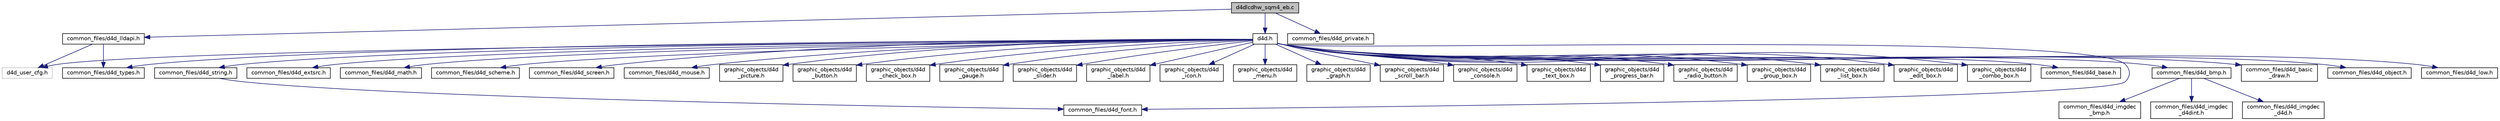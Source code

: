 digraph "d4dlcdhw_sqm4_eb.c"
{
  edge [fontname="Helvetica",fontsize="10",labelfontname="Helvetica",labelfontsize="10"];
  node [fontname="Helvetica",fontsize="10",shape=record];
  Node1 [label="d4dlcdhw_sqm4_eb.c",height=0.2,width=0.4,color="black", fillcolor="grey75", style="filled" fontcolor="black"];
  Node1 -> Node2 [color="midnightblue",fontsize="10",style="solid",fontname="Helvetica"];
  Node2 [label="d4d.h",height=0.2,width=0.4,color="black", fillcolor="white", style="filled",URL="$d4d_8h.html",tooltip="D4D Driver main header file. "];
  Node2 -> Node3 [color="midnightblue",fontsize="10",style="solid",fontname="Helvetica"];
  Node3 [label="d4d_user_cfg.h",height=0.2,width=0.4,color="grey75", fillcolor="white", style="filled"];
  Node2 -> Node4 [color="midnightblue",fontsize="10",style="solid",fontname="Helvetica"];
  Node4 [label="common_files/d4d_types.h",height=0.2,width=0.4,color="black", fillcolor="white", style="filled",URL="$d4d__types_8h.html",tooltip="D4D Driver global types header file. "];
  Node2 -> Node5 [color="midnightblue",fontsize="10",style="solid",fontname="Helvetica"];
  Node5 [label="common_files/d4d_base.h",height=0.2,width=0.4,color="black", fillcolor="white", style="filled",URL="$d4d__base_8h.html",tooltip="D4D Driver core and base functions header file. "];
  Node2 -> Node6 [color="midnightblue",fontsize="10",style="solid",fontname="Helvetica"];
  Node6 [label="common_files/d4d_string.h",height=0.2,width=0.4,color="black", fillcolor="white", style="filled",URL="$d4d__string_8h.html",tooltip="D4D Driver strings header file. "];
  Node6 -> Node7 [color="midnightblue",fontsize="10",style="solid",fontname="Helvetica"];
  Node7 [label="common_files/d4d_font.h",height=0.2,width=0.4,color="black", fillcolor="white", style="filled",URL="$d4d__font_8h.html",tooltip="D4D Driver fonts header file. "];
  Node2 -> Node8 [color="midnightblue",fontsize="10",style="solid",fontname="Helvetica"];
  Node8 [label="common_files/d4d_basic\l_draw.h",height=0.2,width=0.4,color="black", fillcolor="white", style="filled",URL="$d4d__basic__draw_8h.html",tooltip="D4D Driver core and base functions header file. "];
  Node2 -> Node9 [color="midnightblue",fontsize="10",style="solid",fontname="Helvetica"];
  Node9 [label="common_files/d4d_object.h",height=0.2,width=0.4,color="black", fillcolor="white", style="filled",URL="$d4d__object_8h.html",tooltip="D4D Driver object functions header file. "];
  Node2 -> Node10 [color="midnightblue",fontsize="10",style="solid",fontname="Helvetica"];
  Node10 [label="common_files/d4d_low.h",height=0.2,width=0.4,color="black", fillcolor="white", style="filled",URL="$d4d__low_8h.html",tooltip="D4D driver low level graphic function header file. "];
  Node2 -> Node11 [color="midnightblue",fontsize="10",style="solid",fontname="Helvetica"];
  Node11 [label="common_files/d4d_bmp.h",height=0.2,width=0.4,color="black", fillcolor="white", style="filled",URL="$d4d__bmp_8h.html",tooltip="D4D driver bmp decoder header file. "];
  Node11 -> Node12 [color="midnightblue",fontsize="10",style="solid",fontname="Helvetica"];
  Node12 [label="common_files/d4d_imgdec\l_d4dint.h",height=0.2,width=0.4,color="black", fillcolor="white", style="filled",URL="$d4d__imgdec__d4dint_8h.html",tooltip="D4D driver external pictures d4d decoder functions header file. "];
  Node11 -> Node13 [color="midnightblue",fontsize="10",style="solid",fontname="Helvetica"];
  Node13 [label="common_files/d4d_imgdec\l_d4d.h",height=0.2,width=0.4,color="black", fillcolor="white", style="filled",URL="$d4d__imgdec__d4d_8h.html",tooltip="D4D driver external pictures d4d decoder functions header file. "];
  Node11 -> Node14 [color="midnightblue",fontsize="10",style="solid",fontname="Helvetica"];
  Node14 [label="common_files/d4d_imgdec\l_bmp.h",height=0.2,width=0.4,color="black", fillcolor="white", style="filled",URL="$d4d__imgdec__bmp_8h.html",tooltip="D4D driver external bmp files decoder header file. "];
  Node2 -> Node15 [color="midnightblue",fontsize="10",style="solid",fontname="Helvetica"];
  Node15 [label="common_files/d4d_extsrc.h",height=0.2,width=0.4,color="black", fillcolor="white", style="filled",URL="$d4d__extsrc_8h.html",tooltip="D4D Driver extscr helper functions header file. "];
  Node2 -> Node7 [color="midnightblue",fontsize="10",style="solid",fontname="Helvetica"];
  Node2 -> Node16 [color="midnightblue",fontsize="10",style="solid",fontname="Helvetica"];
  Node16 [label="common_files/d4d_math.h",height=0.2,width=0.4,color="black", fillcolor="white", style="filled",URL="$d4d__math_8h.html",tooltip="D4D Driver math helper functions header file. "];
  Node2 -> Node17 [color="midnightblue",fontsize="10",style="solid",fontname="Helvetica"];
  Node17 [label="common_files/d4d_scheme.h",height=0.2,width=0.4,color="black", fillcolor="white", style="filled",URL="$d4d__scheme_8h.html",tooltip="D4D Driver color scheme header file. "];
  Node2 -> Node18 [color="midnightblue",fontsize="10",style="solid",fontname="Helvetica"];
  Node18 [label="common_files/d4d_screen.h",height=0.2,width=0.4,color="black", fillcolor="white", style="filled",URL="$d4d__screen_8h.html",tooltip="D4D driver screen header file. "];
  Node2 -> Node19 [color="midnightblue",fontsize="10",style="solid",fontname="Helvetica"];
  Node19 [label="common_files/d4d_mouse.h",height=0.2,width=0.4,color="black", fillcolor="white", style="filled",URL="$d4d__mouse_8h.html",tooltip="D4D Driver mouse functions header file. "];
  Node2 -> Node20 [color="midnightblue",fontsize="10",style="solid",fontname="Helvetica"];
  Node20 [label="graphic_objects/d4d\l_picture.h",height=0.2,width=0.4,color="black", fillcolor="white", style="filled",URL="$d4d__picture_8h.html",tooltip="D4D Driver picture object header file. "];
  Node2 -> Node21 [color="midnightblue",fontsize="10",style="solid",fontname="Helvetica"];
  Node21 [label="graphic_objects/d4d\l_button.h",height=0.2,width=0.4,color="black", fillcolor="white", style="filled",URL="$d4d__button_8h.html",tooltip="D4D Driver button object header file. "];
  Node2 -> Node22 [color="midnightblue",fontsize="10",style="solid",fontname="Helvetica"];
  Node22 [label="graphic_objects/d4d\l_check_box.h",height=0.2,width=0.4,color="black", fillcolor="white", style="filled",URL="$d4d__check__box_8h.html",tooltip="D4D Driver check box object header file. "];
  Node2 -> Node23 [color="midnightblue",fontsize="10",style="solid",fontname="Helvetica"];
  Node23 [label="graphic_objects/d4d\l_gauge.h",height=0.2,width=0.4,color="black", fillcolor="white", style="filled",URL="$d4d__gauge_8h.html",tooltip="D4D Driver gauge object header file. "];
  Node2 -> Node24 [color="midnightblue",fontsize="10",style="solid",fontname="Helvetica"];
  Node24 [label="graphic_objects/d4d\l_slider.h",height=0.2,width=0.4,color="black", fillcolor="white", style="filled",URL="$d4d__slider_8h.html",tooltip="D4D Driver slider object header file. "];
  Node2 -> Node25 [color="midnightblue",fontsize="10",style="solid",fontname="Helvetica"];
  Node25 [label="graphic_objects/d4d\l_label.h",height=0.2,width=0.4,color="black", fillcolor="white", style="filled",URL="$d4d__label_8h.html",tooltip="D4D Driver label object header file. "];
  Node2 -> Node26 [color="midnightblue",fontsize="10",style="solid",fontname="Helvetica"];
  Node26 [label="graphic_objects/d4d\l_icon.h",height=0.2,width=0.4,color="black", fillcolor="white", style="filled",URL="$d4d__icon_8h.html",tooltip="D4D Driver icon object header file. "];
  Node2 -> Node27 [color="midnightblue",fontsize="10",style="solid",fontname="Helvetica"];
  Node27 [label="graphic_objects/d4d\l_menu.h",height=0.2,width=0.4,color="black", fillcolor="white", style="filled",URL="$d4d__menu_8h.html",tooltip="D4D Driver menu object header file. "];
  Node2 -> Node28 [color="midnightblue",fontsize="10",style="solid",fontname="Helvetica"];
  Node28 [label="graphic_objects/d4d\l_graph.h",height=0.2,width=0.4,color="black", fillcolor="white", style="filled",URL="$d4d__graph_8h.html",tooltip="D4D Driver graph object header file. "];
  Node2 -> Node29 [color="midnightblue",fontsize="10",style="solid",fontname="Helvetica"];
  Node29 [label="graphic_objects/d4d\l_scroll_bar.h",height=0.2,width=0.4,color="black", fillcolor="white", style="filled",URL="$d4d__scroll__bar_8h.html",tooltip="D4D Driver label object header file. "];
  Node2 -> Node30 [color="midnightblue",fontsize="10",style="solid",fontname="Helvetica"];
  Node30 [label="graphic_objects/d4d\l_console.h",height=0.2,width=0.4,color="black", fillcolor="white", style="filled",URL="$d4d__console_8h.html",tooltip="D4D Driver label object header file. "];
  Node2 -> Node31 [color="midnightblue",fontsize="10",style="solid",fontname="Helvetica"];
  Node31 [label="graphic_objects/d4d\l_text_box.h",height=0.2,width=0.4,color="black", fillcolor="white", style="filled",URL="$d4d__text__box_8h.html",tooltip="D4D Driver label object header file. "];
  Node2 -> Node32 [color="midnightblue",fontsize="10",style="solid",fontname="Helvetica"];
  Node32 [label="graphic_objects/d4d\l_progress_bar.h",height=0.2,width=0.4,color="black", fillcolor="white", style="filled",URL="$d4d__progress__bar_8h.html",tooltip="D4D Driver progress_bar object header file. "];
  Node2 -> Node33 [color="midnightblue",fontsize="10",style="solid",fontname="Helvetica"];
  Node33 [label="graphic_objects/d4d\l_radio_button.h",height=0.2,width=0.4,color="black", fillcolor="white", style="filled",URL="$d4d__radio__button_8h.html",tooltip="D4D Driver radio button object header file. "];
  Node2 -> Node34 [color="midnightblue",fontsize="10",style="solid",fontname="Helvetica"];
  Node34 [label="graphic_objects/d4d\l_group_box.h",height=0.2,width=0.4,color="black", fillcolor="white", style="filled",URL="$d4d__group__box_8h.html",tooltip="D4D Driver groupBox object header file. "];
  Node2 -> Node35 [color="midnightblue",fontsize="10",style="solid",fontname="Helvetica"];
  Node35 [label="graphic_objects/d4d\l_list_box.h",height=0.2,width=0.4,color="black", fillcolor="white", style="filled",URL="$d4d__list__box_8h.html",tooltip="D4D Driver listBox object header file. "];
  Node2 -> Node36 [color="midnightblue",fontsize="10",style="solid",fontname="Helvetica"];
  Node36 [label="graphic_objects/d4d\l_edit_box.h",height=0.2,width=0.4,color="black", fillcolor="white", style="filled",URL="$d4d__edit__box_8h.html",tooltip="D4D Driver editBox object header file. "];
  Node2 -> Node37 [color="midnightblue",fontsize="10",style="solid",fontname="Helvetica"];
  Node37 [label="graphic_objects/d4d\l_combo_box.h",height=0.2,width=0.4,color="black", fillcolor="white", style="filled",URL="$d4d__combo__box_8h.html",tooltip="D4D Driver comboBox object header file. "];
  Node1 -> Node38 [color="midnightblue",fontsize="10",style="solid",fontname="Helvetica"];
  Node38 [label="common_files/d4d_lldapi.h",height=0.2,width=0.4,color="black", fillcolor="white", style="filled",URL="$d4d__lldapi_8h.html",tooltip="D4D driver - resistive touch screen driver function header file. "];
  Node38 -> Node3 [color="midnightblue",fontsize="10",style="solid",fontname="Helvetica"];
  Node38 -> Node4 [color="midnightblue",fontsize="10",style="solid",fontname="Helvetica"];
  Node1 -> Node39 [color="midnightblue",fontsize="10",style="solid",fontname="Helvetica"];
  Node39 [label="common_files/d4d_private.h",height=0.2,width=0.4,color="black", fillcolor="white", style="filled",URL="$d4d__private_8h.html",tooltip="D4D Driver private header file. "];
}
